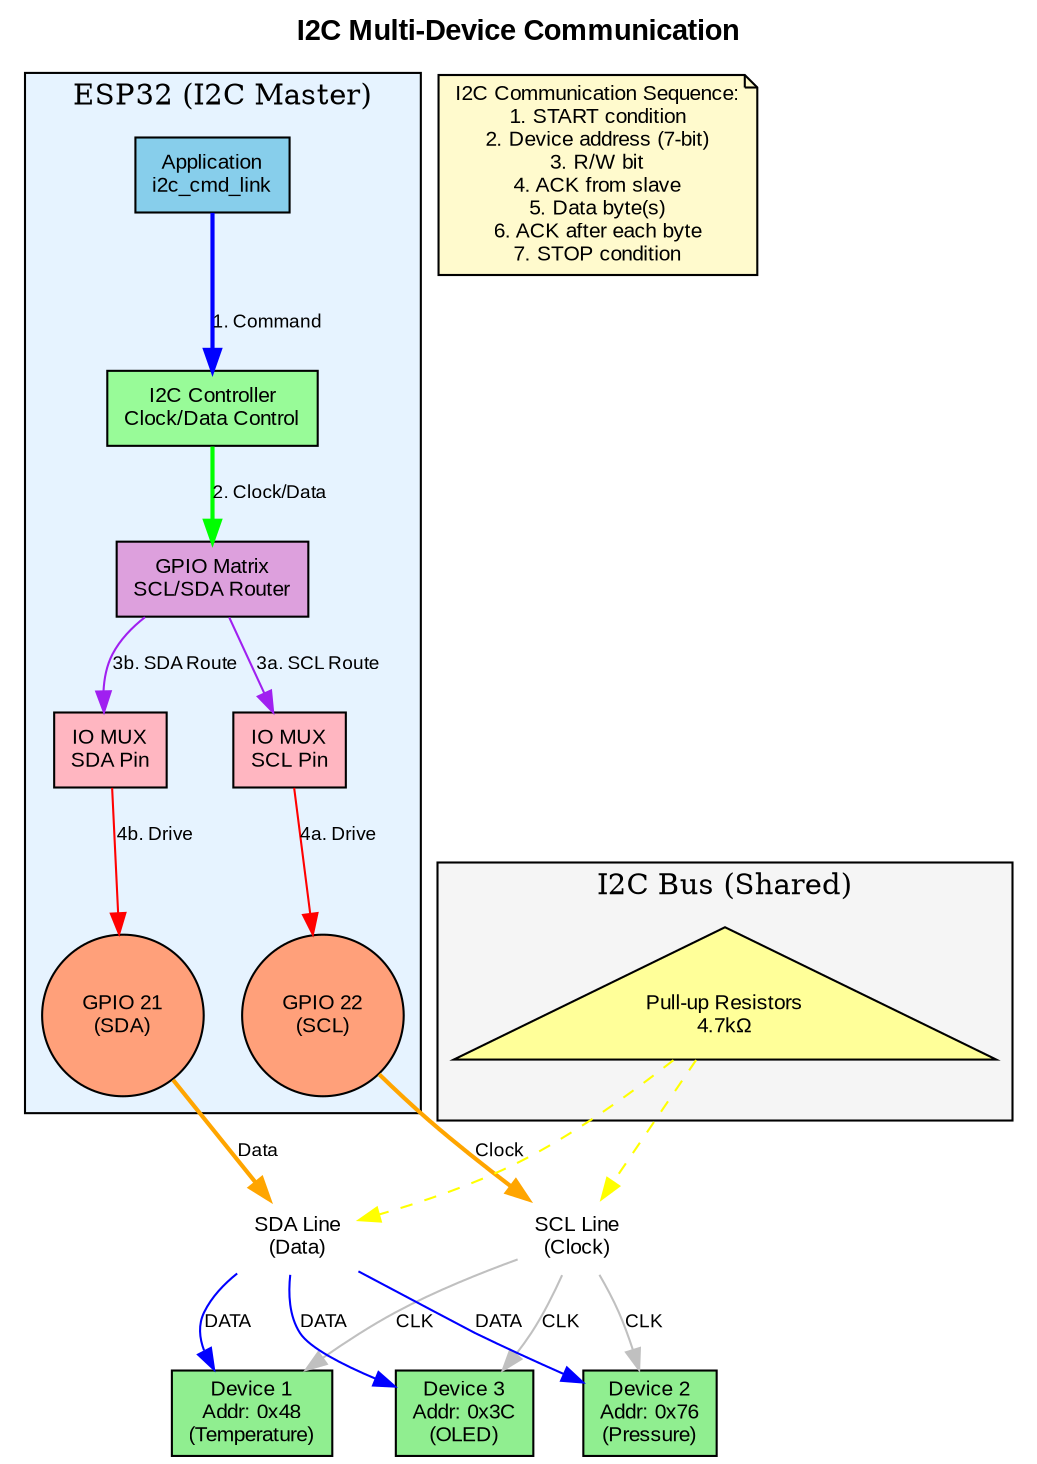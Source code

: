 digraph I2C_Data_Flow {
    // Graph settings
    rankdir=TB;
    bgcolor="white";
    node [fontname="Arial", fontsize=10];
    edge [fontname="Arial", fontsize=9];
    compound=true;
    
    // ESP32 I2C Master
    subgraph cluster_esp32 {
        label="ESP32 (I2C Master)";
        style=filled;
        fillcolor="#E6F3FF";
        
        app [label="Application\ni2c_cmd_link", shape=box, style=filled, fillcolor="#87CEEB"];
        i2c_ctrl [label="I2C Controller\nClock/Data Control", shape=box, style=filled, fillcolor="#98FB98"];
        gpio_matrix [label="GPIO Matrix\nSCL/SDA Router", shape=box, style=filled, fillcolor="#DDA0DD"];
        iomux_scl [label="IO MUX\nSCL Pin", shape=box, style=filled, fillcolor="#FFB6C1"];
        iomux_sda [label="IO MUX\nSDA Pin", shape=box, style=filled, fillcolor="#FFB6C1"];
        pin_scl [label="GPIO 22\n(SCL)", shape=circle, style=filled, fillcolor="#FFA07A"];
        pin_sda [label="GPIO 21\n(SDA)", shape=circle, style=filled, fillcolor="#FFA07A"];
    }
    
    // I2C Bus
    subgraph cluster_bus {
        label="I2C Bus (Shared)";
        style=filled;
        fillcolor="#F5F5F5";
        
        scl_line [label="SCL Line\n(Clock)", shape=plaintext];
        sda_line [label="SDA Line\n(Data)", shape=plaintext];
        pullup [label="Pull-up Resistors\n4.7kΩ", shape=triangle, style=filled, fillcolor="#FFFF99"];
    }
    
    // I2C Devices
    device1 [label="Device 1\nAddr: 0x48\n(Temperature)", shape=box, style=filled, fillcolor="#90EE90"];
    device2 [label="Device 2\nAddr: 0x76\n(Pressure)", shape=box, style=filled, fillcolor="#90EE90"];
    device3 [label="Device 3\nAddr: 0x3C\n(OLED)", shape=box, style=filled, fillcolor="#90EE90"];
    
    // Internal ESP32 connections
    app -> i2c_ctrl [label="1. Command", color="blue", penwidth=2];
    i2c_ctrl -> gpio_matrix [label="2. Clock/Data", color="green", penwidth=2];
    gpio_matrix -> iomux_scl [label="3a. SCL Route", color="purple"];
    gpio_matrix -> iomux_sda [label="3b. SDA Route", color="purple"];
    iomux_scl -> pin_scl [label="4a. Drive", color="red"];
    iomux_sda -> pin_sda [label="4b. Drive", color="red"];
    
    // Bus connections
    pin_scl -> scl_line [label="Clock", color="orange", style=bold];
    pin_sda -> sda_line [label="Data", color="orange", style=bold];
    
    // Device connections
    scl_line -> device1 [label="CLK", color="gray"];
    scl_line -> device2 [label="CLK", color="gray"];
    scl_line -> device3 [label="CLK", color="gray"];
    sda_line -> device1 [label="DATA", color="blue"];
    sda_line -> device2 [label="DATA", color="blue"];
    sda_line -> device3 [label="DATA", color="blue"];
    
    // Pull-up connections
    pullup -> scl_line [style=dashed, color="yellow"];
    pullup -> sda_line [style=dashed, color="yellow"];
    
    // Communication sequence
    sequence [label="I2C Communication Sequence:\n1. START condition\n2. Device address (7-bit)\n3. R/W bit\n4. ACK from slave\n5. Data byte(s)\n6. ACK after each byte\n7. STOP condition", 
              shape=note, style=filled, fillcolor="#FFFACD"];
    
    // Position devices
    {rank=same; device1; device2; device3}
    {rank=same; scl_line; sda_line}
    
    // Title
    label="I2C Multi-Device Communication";
    labelloc="t";
    fontsize=14;
    fontname="Arial Bold";
}
